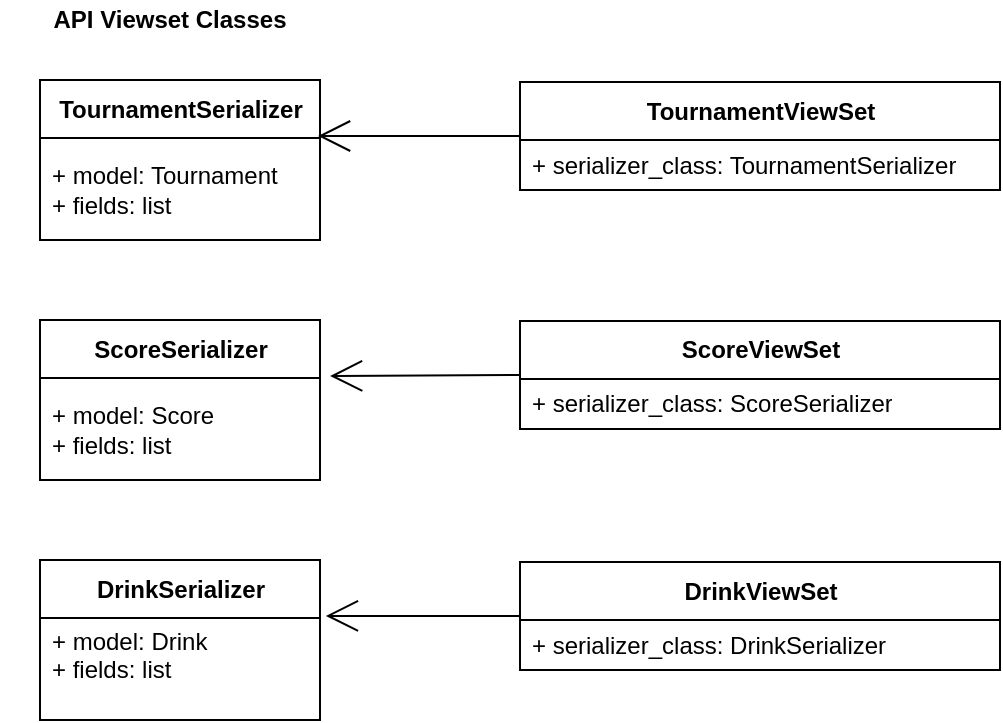 <mxfile version="15.3.3" type="device"><diagram id="o1anngh37Vq9obLBWY8Q" name="Page-1"><mxGraphModel dx="637" dy="615" grid="1" gridSize="10" guides="1" tooltips="1" connect="1" arrows="1" fold="1" page="1" pageScale="1" pageWidth="1100" pageHeight="850" math="0" shadow="0"><root><mxCell id="0"/><mxCell id="1" parent="0"/><mxCell id="a2_ciOXHBpvF-1dpI9W2-1" value="TournamentSerializer" style="swimlane;fontStyle=1;align=center;verticalAlign=middle;childLayout=stackLayout;horizontal=1;startSize=29;horizontalStack=0;resizeParent=1;resizeParentMax=0;resizeLast=0;collapsible=0;marginBottom=0;html=1;hachureGap=4;pointerEvents=0;" vertex="1" parent="1"><mxGeometry x="80" y="80" width="140" height="80" as="geometry"/></mxCell><mxCell id="a2_ciOXHBpvF-1dpI9W2-3" value="&lt;div&gt;+ model: Tournament&lt;/div&gt;&lt;div&gt;+ fields: list&lt;br&gt;&lt;/div&gt;" style="text;html=1;strokeColor=none;fillColor=none;align=left;verticalAlign=middle;spacingLeft=4;spacingRight=4;overflow=hidden;rotatable=0;points=[[0,0.5],[1,0.5]];portConstraint=eastwest;" vertex="1" parent="a2_ciOXHBpvF-1dpI9W2-1"><mxGeometry y="29" width="140" height="51" as="geometry"/></mxCell><mxCell id="a2_ciOXHBpvF-1dpI9W2-4" value="DrinkSerializer" style="swimlane;fontStyle=1;align=center;verticalAlign=middle;childLayout=stackLayout;horizontal=1;startSize=29;horizontalStack=0;resizeParent=1;resizeParentMax=0;resizeLast=0;collapsible=0;marginBottom=0;html=1;hachureGap=4;pointerEvents=0;" vertex="1" parent="1"><mxGeometry x="80" y="320" width="140" height="80" as="geometry"/></mxCell><mxCell id="a2_ciOXHBpvF-1dpI9W2-6" value="&lt;div&gt;+ model: Drink&lt;/div&gt;&lt;div&gt;+ fields: list&lt;/div&gt;&lt;div&gt;&lt;br&gt;&lt;/div&gt;" style="text;html=1;strokeColor=none;fillColor=none;align=left;verticalAlign=middle;spacingLeft=4;spacingRight=4;overflow=hidden;rotatable=0;points=[[0,0.5],[1,0.5]];portConstraint=eastwest;" vertex="1" parent="a2_ciOXHBpvF-1dpI9W2-4"><mxGeometry y="29" width="140" height="51" as="geometry"/></mxCell><mxCell id="a2_ciOXHBpvF-1dpI9W2-7" value="ScoreSerializer" style="swimlane;fontStyle=1;align=center;verticalAlign=middle;childLayout=stackLayout;horizontal=1;startSize=29;horizontalStack=0;resizeParent=1;resizeParentMax=0;resizeLast=0;collapsible=0;marginBottom=0;html=1;hachureGap=4;pointerEvents=0;" vertex="1" parent="1"><mxGeometry x="80" y="200" width="140" height="80" as="geometry"/></mxCell><mxCell id="a2_ciOXHBpvF-1dpI9W2-9" value="&lt;div&gt;+ model: Score&lt;/div&gt;&lt;div&gt;+ fields: list&lt;br&gt;&lt;/div&gt;" style="text;html=1;strokeColor=none;fillColor=none;align=left;verticalAlign=middle;spacingLeft=4;spacingRight=4;overflow=hidden;rotatable=0;points=[[0,0.5],[1,0.5]];portConstraint=eastwest;" vertex="1" parent="a2_ciOXHBpvF-1dpI9W2-7"><mxGeometry y="29" width="140" height="51" as="geometry"/></mxCell><mxCell id="a2_ciOXHBpvF-1dpI9W2-19" style="edgeStyle=none;curved=1;rounded=0;orthogonalLoop=1;jettySize=auto;html=1;exitX=0;exitY=0.5;exitDx=0;exitDy=0;entryX=0.993;entryY=0.35;entryDx=0;entryDy=0;entryPerimeter=0;endArrow=open;startSize=14;endSize=14;sourcePerimeterSpacing=8;targetPerimeterSpacing=8;" edge="1" parent="1" source="a2_ciOXHBpvF-1dpI9W2-10" target="a2_ciOXHBpvF-1dpI9W2-1"><mxGeometry relative="1" as="geometry"/></mxCell><mxCell id="a2_ciOXHBpvF-1dpI9W2-10" value="TournamentViewSet" style="swimlane;fontStyle=1;align=center;verticalAlign=middle;childLayout=stackLayout;horizontal=1;startSize=29;horizontalStack=0;resizeParent=1;resizeParentMax=0;resizeLast=0;collapsible=0;marginBottom=0;html=1;hachureGap=4;pointerEvents=0;" vertex="1" parent="1"><mxGeometry x="320" y="81" width="240" height="54" as="geometry"/></mxCell><mxCell id="a2_ciOXHBpvF-1dpI9W2-12" value="+ serializer_class: TournamentSerializer" style="text;html=1;strokeColor=none;fillColor=none;align=left;verticalAlign=middle;spacingLeft=4;spacingRight=4;overflow=hidden;rotatable=0;points=[[0,0.5],[1,0.5]];portConstraint=eastwest;" vertex="1" parent="a2_ciOXHBpvF-1dpI9W2-10"><mxGeometry y="29" width="240" height="25" as="geometry"/></mxCell><mxCell id="a2_ciOXHBpvF-1dpI9W2-20" style="edgeStyle=none;curved=1;rounded=0;orthogonalLoop=1;jettySize=auto;html=1;exitX=0;exitY=0.5;exitDx=0;exitDy=0;entryX=1.036;entryY=0.35;entryDx=0;entryDy=0;entryPerimeter=0;endArrow=open;startSize=14;endSize=14;sourcePerimeterSpacing=8;targetPerimeterSpacing=8;" edge="1" parent="1" source="a2_ciOXHBpvF-1dpI9W2-13" target="a2_ciOXHBpvF-1dpI9W2-7"><mxGeometry relative="1" as="geometry"/></mxCell><mxCell id="a2_ciOXHBpvF-1dpI9W2-13" value="ScoreViewSet" style="swimlane;fontStyle=1;align=center;verticalAlign=middle;childLayout=stackLayout;horizontal=1;startSize=29;horizontalStack=0;resizeParent=1;resizeParentMax=0;resizeLast=0;collapsible=0;marginBottom=0;html=1;hachureGap=4;pointerEvents=0;" vertex="1" parent="1"><mxGeometry x="320" y="200.5" width="240" height="54" as="geometry"/></mxCell><mxCell id="a2_ciOXHBpvF-1dpI9W2-15" value="+ serializer_class: ScoreSerializer" style="text;html=1;strokeColor=none;fillColor=none;align=left;verticalAlign=middle;spacingLeft=4;spacingRight=4;overflow=hidden;rotatable=0;points=[[0,0.5],[1,0.5]];portConstraint=eastwest;" vertex="1" parent="a2_ciOXHBpvF-1dpI9W2-13"><mxGeometry y="29" width="240" height="25" as="geometry"/></mxCell><mxCell id="a2_ciOXHBpvF-1dpI9W2-21" style="edgeStyle=none;curved=1;rounded=0;orthogonalLoop=1;jettySize=auto;html=1;exitX=0;exitY=0.5;exitDx=0;exitDy=0;endArrow=open;startSize=14;endSize=14;sourcePerimeterSpacing=8;targetPerimeterSpacing=8;entryX=1.021;entryY=-0.02;entryDx=0;entryDy=0;entryPerimeter=0;" edge="1" parent="1" source="a2_ciOXHBpvF-1dpI9W2-16" target="a2_ciOXHBpvF-1dpI9W2-6"><mxGeometry relative="1" as="geometry"><mxPoint x="250" y="352" as="targetPoint"/></mxGeometry></mxCell><mxCell id="a2_ciOXHBpvF-1dpI9W2-16" value="DrinkViewSet" style="swimlane;fontStyle=1;align=center;verticalAlign=middle;childLayout=stackLayout;horizontal=1;startSize=29;horizontalStack=0;resizeParent=1;resizeParentMax=0;resizeLast=0;collapsible=0;marginBottom=0;html=1;hachureGap=4;pointerEvents=0;" vertex="1" parent="1"><mxGeometry x="320" y="321" width="240" height="54" as="geometry"/></mxCell><mxCell id="a2_ciOXHBpvF-1dpI9W2-18" value="+ serializer_class: DrinkSerializer" style="text;html=1;strokeColor=none;fillColor=none;align=left;verticalAlign=middle;spacingLeft=4;spacingRight=4;overflow=hidden;rotatable=0;points=[[0,0.5],[1,0.5]];portConstraint=eastwest;" vertex="1" parent="a2_ciOXHBpvF-1dpI9W2-16"><mxGeometry y="29" width="240" height="25" as="geometry"/></mxCell><mxCell id="a2_ciOXHBpvF-1dpI9W2-22" value="&lt;b&gt;API Viewset Classes&lt;/b&gt;" style="text;html=1;strokeColor=none;fillColor=none;align=center;verticalAlign=middle;whiteSpace=wrap;rounded=0;hachureGap=4;pointerEvents=0;" vertex="1" parent="1"><mxGeometry x="60" y="40" width="170" height="20" as="geometry"/></mxCell></root></mxGraphModel></diagram></mxfile>